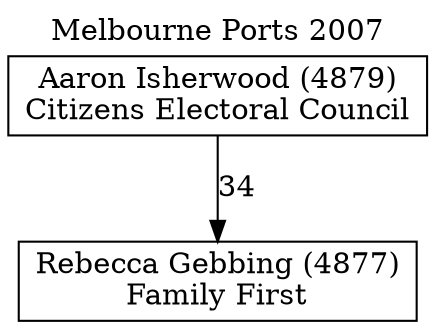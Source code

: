 // House preference flow
digraph "Rebecca Gebbing (4877)_Melbourne Ports_2007" {
	graph [label="Melbourne Ports 2007" labelloc=t mclimit=10]
	node [shape=box]
	"Rebecca Gebbing (4877)" [label="Rebecca Gebbing (4877)
Family First"]
	"Aaron Isherwood (4879)" [label="Aaron Isherwood (4879)
Citizens Electoral Council"]
	"Aaron Isherwood (4879)" -> "Rebecca Gebbing (4877)" [label=34]
}
